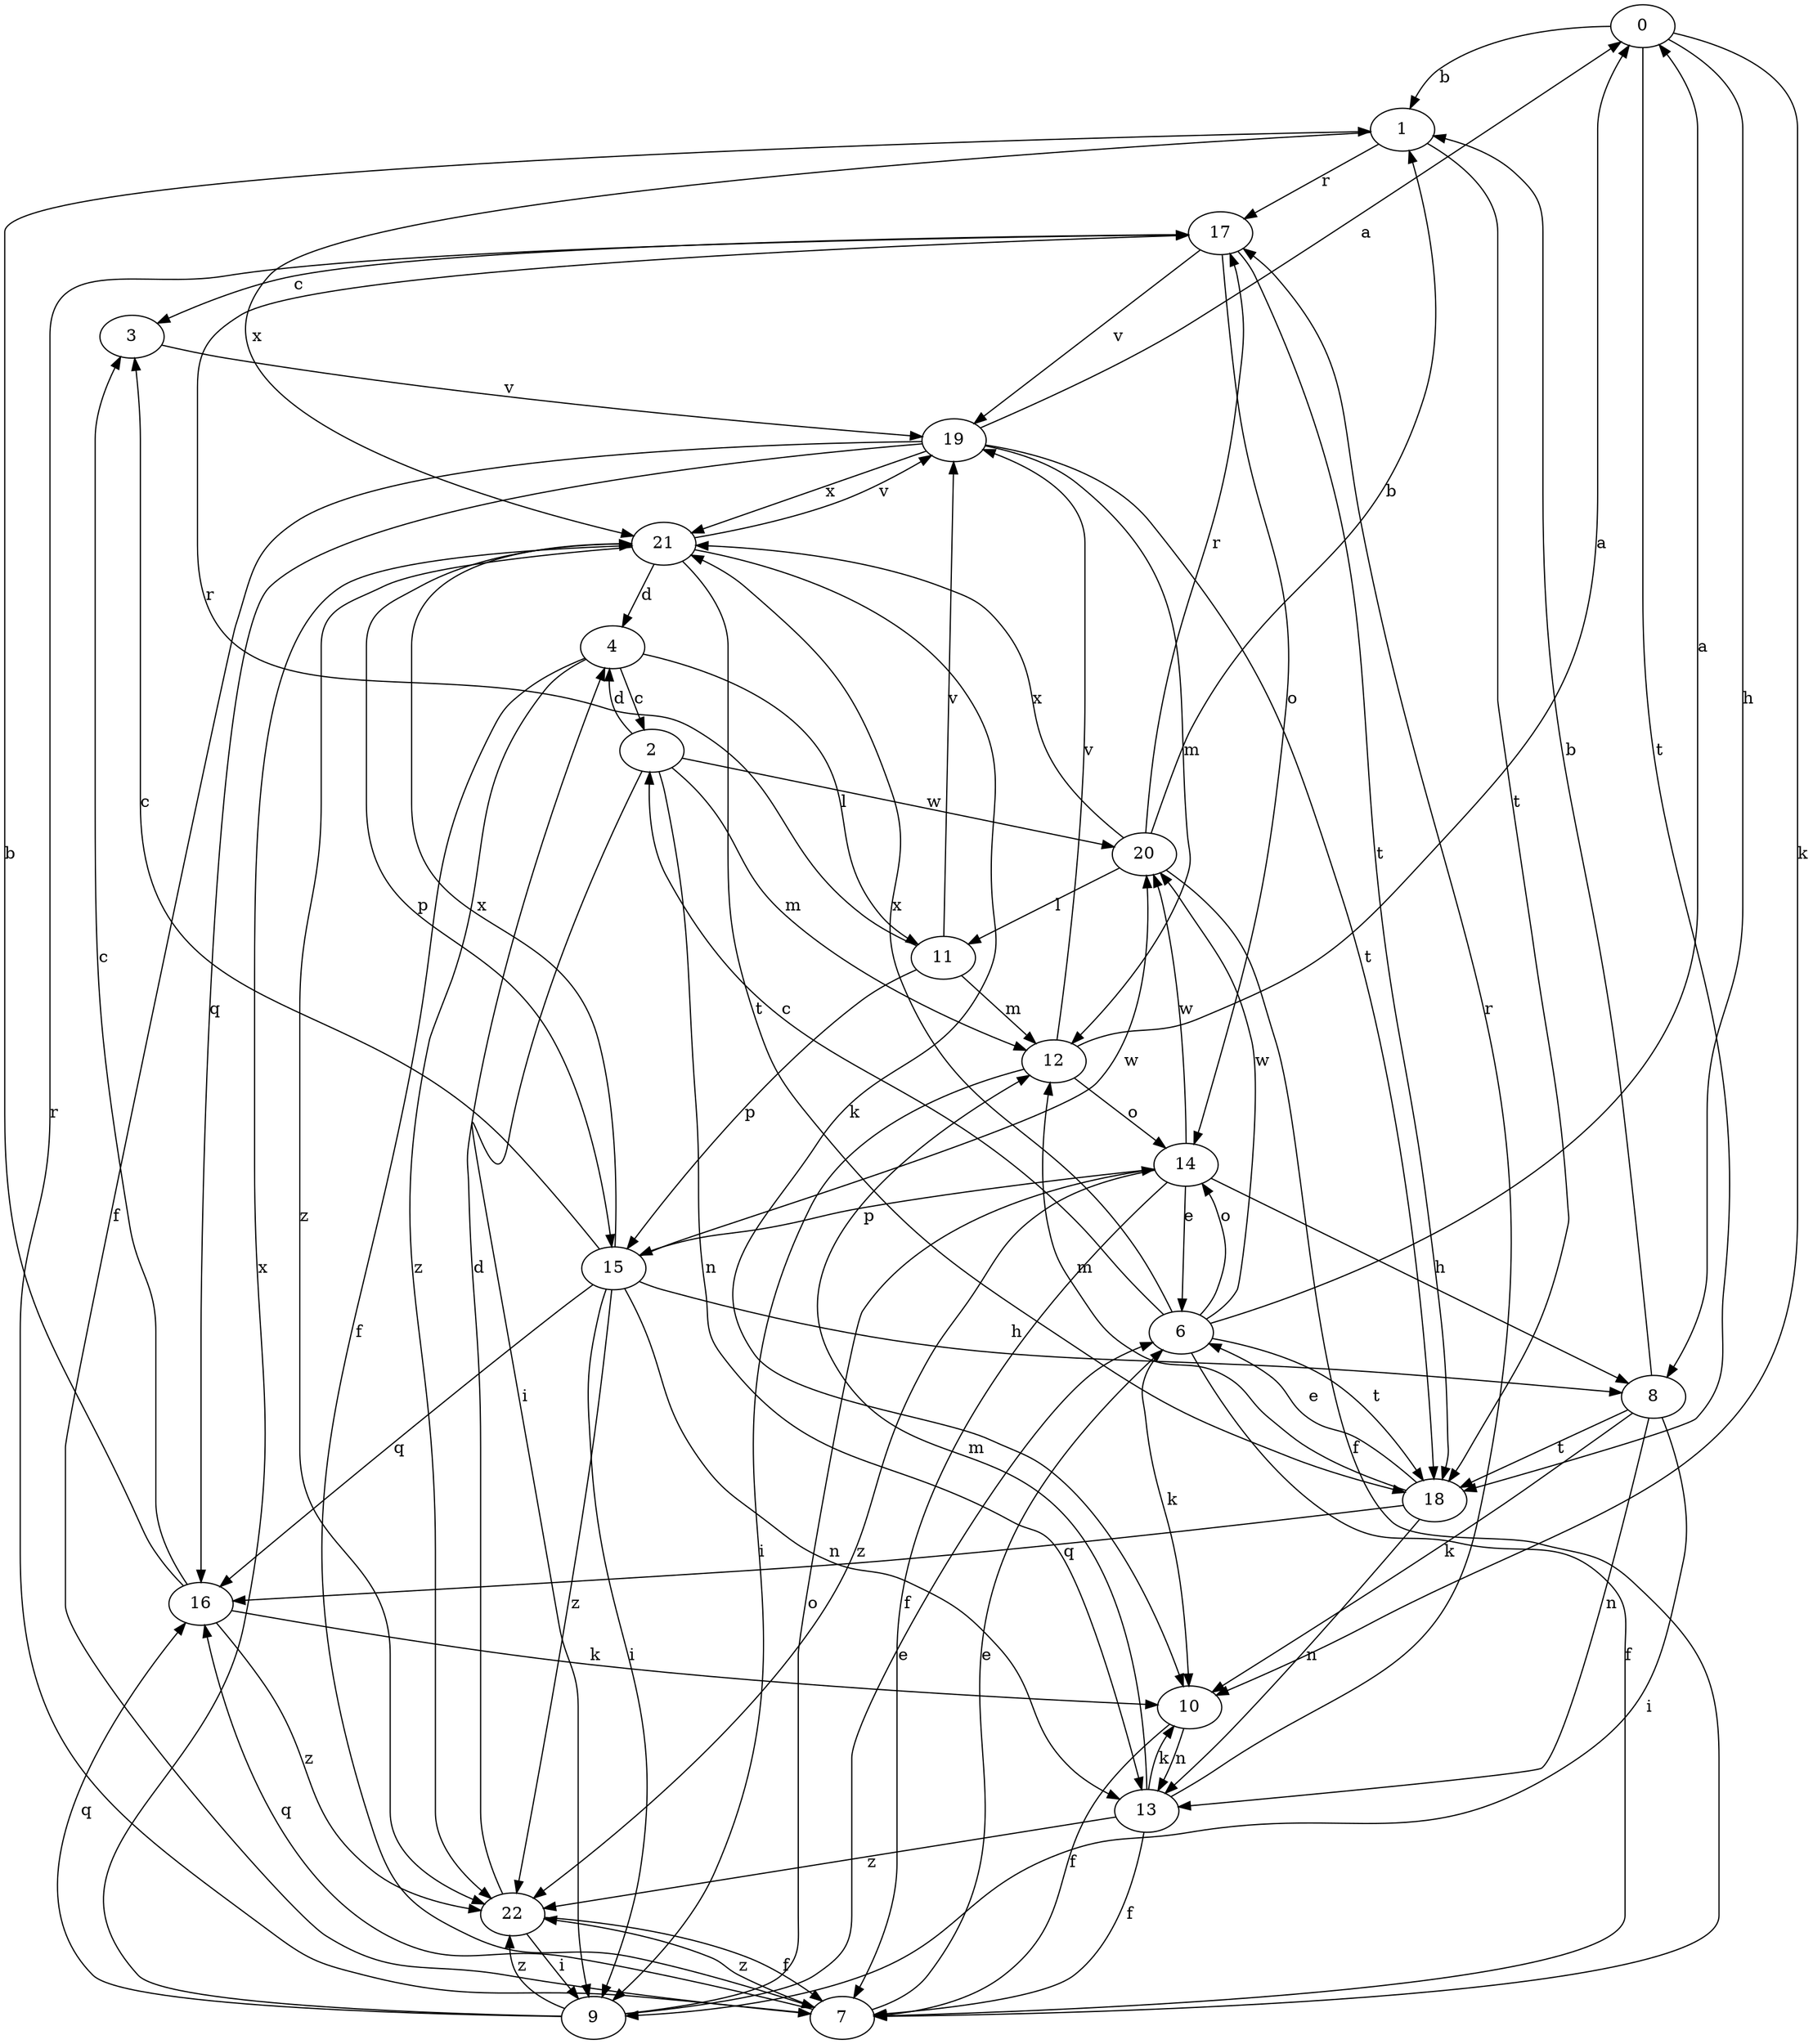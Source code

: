 strict digraph  {
0;
1;
2;
3;
4;
6;
7;
8;
9;
10;
11;
12;
13;
14;
15;
16;
17;
18;
19;
20;
21;
22;
0 -> 1  [label=b];
0 -> 8  [label=h];
0 -> 10  [label=k];
0 -> 18  [label=t];
1 -> 17  [label=r];
1 -> 18  [label=t];
1 -> 21  [label=x];
2 -> 4  [label=d];
2 -> 9  [label=i];
2 -> 12  [label=m];
2 -> 13  [label=n];
2 -> 20  [label=w];
3 -> 19  [label=v];
4 -> 2  [label=c];
4 -> 7  [label=f];
4 -> 11  [label=l];
4 -> 22  [label=z];
6 -> 0  [label=a];
6 -> 2  [label=c];
6 -> 7  [label=f];
6 -> 10  [label=k];
6 -> 14  [label=o];
6 -> 18  [label=t];
6 -> 20  [label=w];
6 -> 21  [label=x];
7 -> 6  [label=e];
7 -> 16  [label=q];
7 -> 17  [label=r];
7 -> 22  [label=z];
8 -> 1  [label=b];
8 -> 9  [label=i];
8 -> 10  [label=k];
8 -> 13  [label=n];
8 -> 18  [label=t];
9 -> 6  [label=e];
9 -> 14  [label=o];
9 -> 16  [label=q];
9 -> 21  [label=x];
9 -> 22  [label=z];
10 -> 7  [label=f];
10 -> 13  [label=n];
11 -> 12  [label=m];
11 -> 15  [label=p];
11 -> 17  [label=r];
11 -> 19  [label=v];
12 -> 0  [label=a];
12 -> 9  [label=i];
12 -> 14  [label=o];
12 -> 19  [label=v];
13 -> 7  [label=f];
13 -> 10  [label=k];
13 -> 12  [label=m];
13 -> 17  [label=r];
13 -> 22  [label=z];
14 -> 6  [label=e];
14 -> 7  [label=f];
14 -> 8  [label=h];
14 -> 15  [label=p];
14 -> 20  [label=w];
14 -> 22  [label=z];
15 -> 3  [label=c];
15 -> 8  [label=h];
15 -> 9  [label=i];
15 -> 13  [label=n];
15 -> 16  [label=q];
15 -> 20  [label=w];
15 -> 21  [label=x];
15 -> 22  [label=z];
16 -> 1  [label=b];
16 -> 3  [label=c];
16 -> 10  [label=k];
16 -> 22  [label=z];
17 -> 3  [label=c];
17 -> 14  [label=o];
17 -> 18  [label=t];
17 -> 19  [label=v];
18 -> 6  [label=e];
18 -> 12  [label=m];
18 -> 13  [label=n];
18 -> 16  [label=q];
19 -> 0  [label=a];
19 -> 7  [label=f];
19 -> 12  [label=m];
19 -> 16  [label=q];
19 -> 18  [label=t];
19 -> 21  [label=x];
20 -> 1  [label=b];
20 -> 7  [label=f];
20 -> 11  [label=l];
20 -> 17  [label=r];
20 -> 21  [label=x];
21 -> 4  [label=d];
21 -> 10  [label=k];
21 -> 15  [label=p];
21 -> 18  [label=t];
21 -> 19  [label=v];
21 -> 22  [label=z];
22 -> 4  [label=d];
22 -> 7  [label=f];
22 -> 9  [label=i];
}
